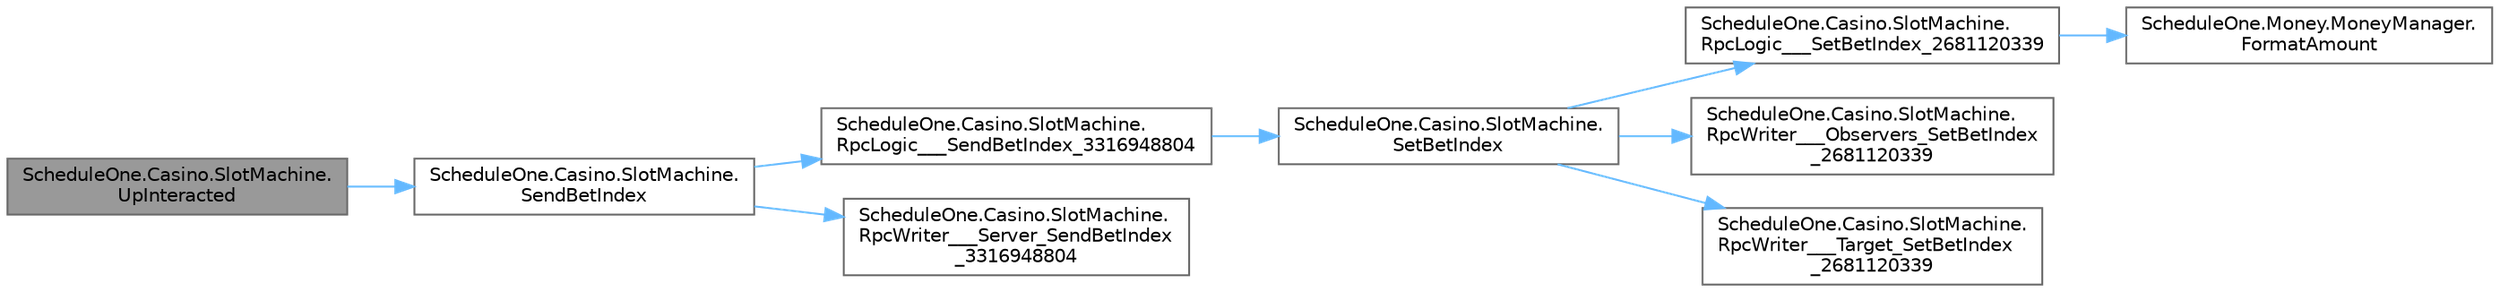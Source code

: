 digraph "ScheduleOne.Casino.SlotMachine.UpInteracted"
{
 // LATEX_PDF_SIZE
  bgcolor="transparent";
  edge [fontname=Helvetica,fontsize=10,labelfontname=Helvetica,labelfontsize=10];
  node [fontname=Helvetica,fontsize=10,shape=box,height=0.2,width=0.4];
  rankdir="LR";
  Node1 [id="Node000001",label="ScheduleOne.Casino.SlotMachine.\lUpInteracted",height=0.2,width=0.4,color="gray40", fillcolor="grey60", style="filled", fontcolor="black",tooltip=" "];
  Node1 -> Node2 [id="edge1_Node000001_Node000002",color="steelblue1",style="solid",tooltip=" "];
  Node2 [id="Node000002",label="ScheduleOne.Casino.SlotMachine.\lSendBetIndex",height=0.2,width=0.4,color="grey40", fillcolor="white", style="filled",URL="$class_schedule_one_1_1_casino_1_1_slot_machine.html#a20fede213bf8f814a33be68947bd3b56",tooltip=" "];
  Node2 -> Node3 [id="edge2_Node000002_Node000003",color="steelblue1",style="solid",tooltip=" "];
  Node3 [id="Node000003",label="ScheduleOne.Casino.SlotMachine.\lRpcLogic___SendBetIndex_3316948804",height=0.2,width=0.4,color="grey40", fillcolor="white", style="filled",URL="$class_schedule_one_1_1_casino_1_1_slot_machine.html#a46e5006fffefdac70b850fb3ee9e06c7",tooltip=" "];
  Node3 -> Node4 [id="edge3_Node000003_Node000004",color="steelblue1",style="solid",tooltip=" "];
  Node4 [id="Node000004",label="ScheduleOne.Casino.SlotMachine.\lSetBetIndex",height=0.2,width=0.4,color="grey40", fillcolor="white", style="filled",URL="$class_schedule_one_1_1_casino_1_1_slot_machine.html#afeb9928c2370b7c6b753d3ea700b9657",tooltip=" "];
  Node4 -> Node5 [id="edge4_Node000004_Node000005",color="steelblue1",style="solid",tooltip=" "];
  Node5 [id="Node000005",label="ScheduleOne.Casino.SlotMachine.\lRpcLogic___SetBetIndex_2681120339",height=0.2,width=0.4,color="grey40", fillcolor="white", style="filled",URL="$class_schedule_one_1_1_casino_1_1_slot_machine.html#a512c2a21e1c7e0875e55a6e8d8c444e8",tooltip=" "];
  Node5 -> Node6 [id="edge5_Node000005_Node000006",color="steelblue1",style="solid",tooltip=" "];
  Node6 [id="Node000006",label="ScheduleOne.Money.MoneyManager.\lFormatAmount",height=0.2,width=0.4,color="grey40", fillcolor="white", style="filled",URL="$class_schedule_one_1_1_money_1_1_money_manager.html#a78b4073a7950bbf638996b8e16ac18e5",tooltip=" "];
  Node4 -> Node7 [id="edge6_Node000004_Node000007",color="steelblue1",style="solid",tooltip=" "];
  Node7 [id="Node000007",label="ScheduleOne.Casino.SlotMachine.\lRpcWriter___Observers_SetBetIndex\l_2681120339",height=0.2,width=0.4,color="grey40", fillcolor="white", style="filled",URL="$class_schedule_one_1_1_casino_1_1_slot_machine.html#a8877b1eea7eaca79bd6fea03ab48a2e1",tooltip=" "];
  Node4 -> Node8 [id="edge7_Node000004_Node000008",color="steelblue1",style="solid",tooltip=" "];
  Node8 [id="Node000008",label="ScheduleOne.Casino.SlotMachine.\lRpcWriter___Target_SetBetIndex\l_2681120339",height=0.2,width=0.4,color="grey40", fillcolor="white", style="filled",URL="$class_schedule_one_1_1_casino_1_1_slot_machine.html#ac8294424b338f19f393c129d8da010c5",tooltip=" "];
  Node2 -> Node9 [id="edge8_Node000002_Node000009",color="steelblue1",style="solid",tooltip=" "];
  Node9 [id="Node000009",label="ScheduleOne.Casino.SlotMachine.\lRpcWriter___Server_SendBetIndex\l_3316948804",height=0.2,width=0.4,color="grey40", fillcolor="white", style="filled",URL="$class_schedule_one_1_1_casino_1_1_slot_machine.html#a1b5e35b0361654954e92f0b9ed0f783c",tooltip=" "];
}
